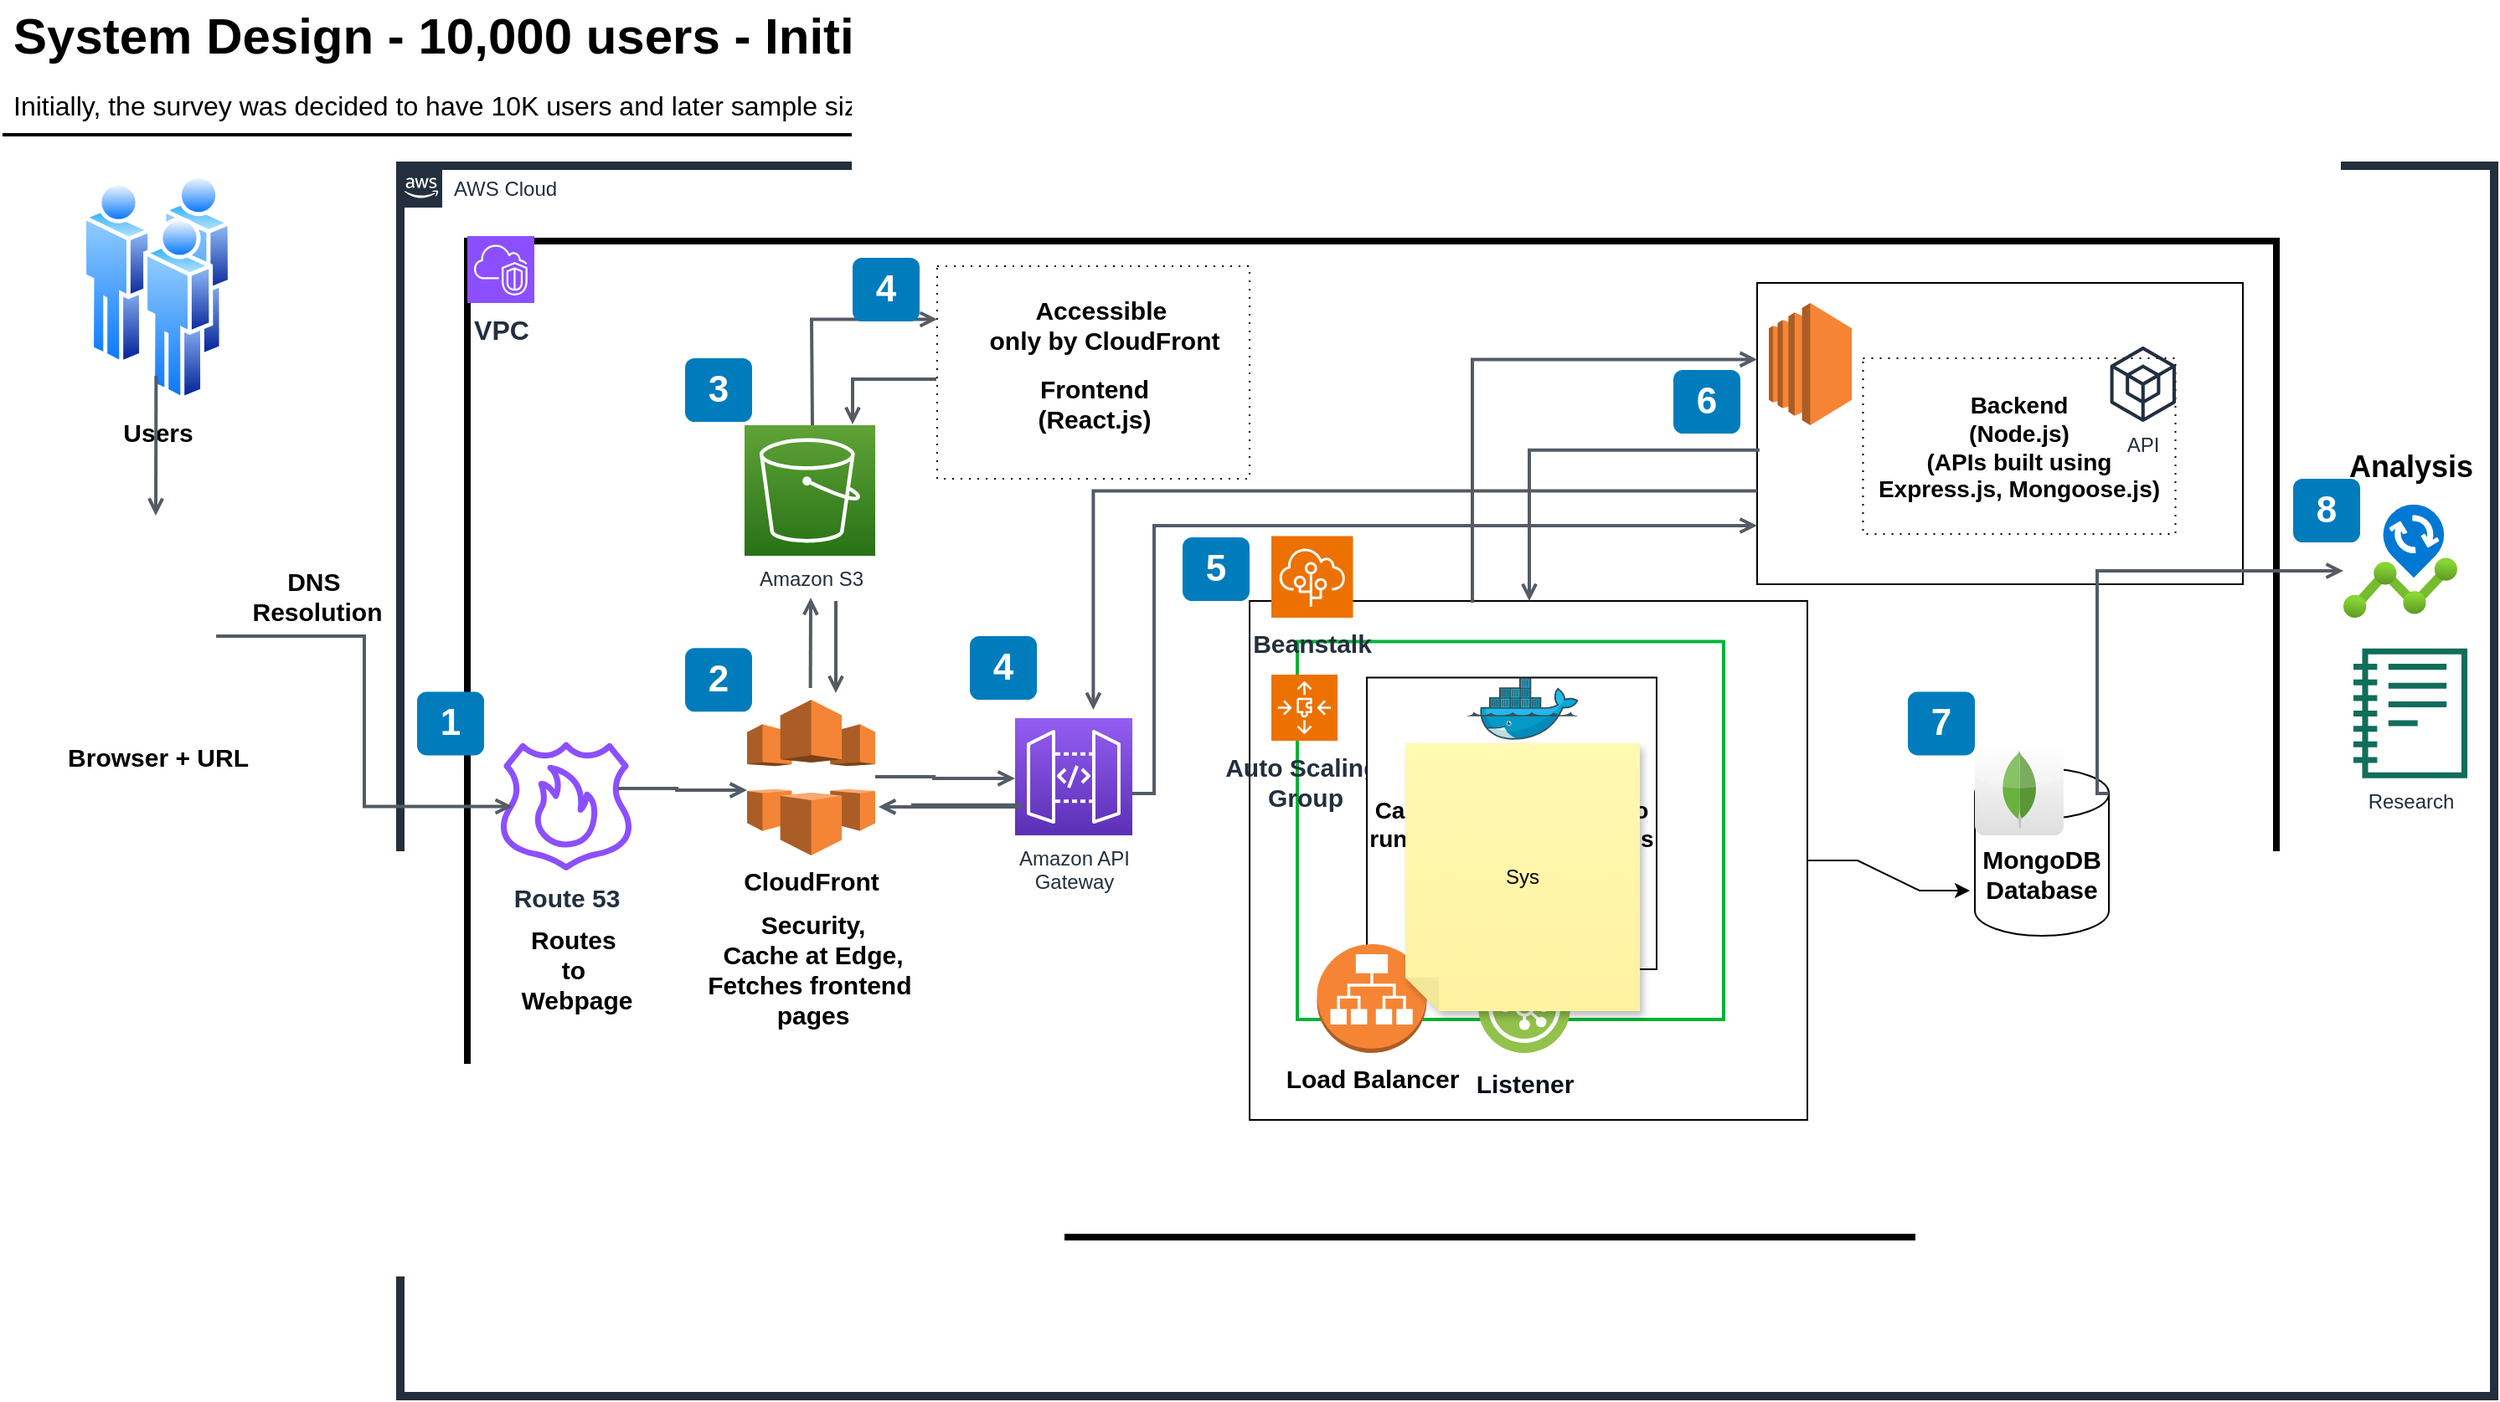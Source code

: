 <mxfile version="24.8.6">
  <diagram id="Ht1M8jgEwFfnCIfOTk4-" name="Page-1">
    <mxGraphModel dx="2059" dy="1114" grid="1" gridSize="10" guides="1" tooltips="1" connect="1" arrows="1" fold="1" page="1" pageScale="1" pageWidth="827" pageHeight="1169" math="0" shadow="0">
      <root>
        <mxCell id="0" />
        <mxCell id="1" parent="0" />
        <mxCell id="jZVaUwOg5UY3L9NAnvdq-71" value="AWS Cloud" style="points=[[0,0],[0.25,0],[0.5,0],[0.75,0],[1,0],[1,0.25],[1,0.5],[1,0.75],[1,1],[0.75,1],[0.5,1],[0.25,1],[0,1],[0,0.75],[0,0.5],[0,0.25]];outlineConnect=0;gradientColor=none;html=1;whiteSpace=wrap;fontSize=12;fontStyle=0;shape=mxgraph.aws4.group;grIcon=mxgraph.aws4.group_aws_cloud_alt;strokeColor=#232F3E;fillColor=none;verticalAlign=top;align=left;spacingLeft=30;fontColor=#232F3E;dashed=0;labelBackgroundColor=none;container=1;pointerEvents=0;collapsible=0;recursiveResize=0;strokeWidth=5;" parent="1" vertex="1">
          <mxGeometry x="270" y="125" width="1250" height="735" as="geometry" />
        </mxCell>
        <mxCell id="NOl0aqLu7fEq007huH1b-121" value="" style="whiteSpace=wrap;html=1;strokeWidth=4;" vertex="1" parent="jZVaUwOg5UY3L9NAnvdq-71">
          <mxGeometry x="40" y="45" width="1080" height="595" as="geometry" />
        </mxCell>
        <mxCell id="NOl0aqLu7fEq007huH1b-137" value="" style="rounded=0;whiteSpace=wrap;html=1;" vertex="1" parent="jZVaUwOg5UY3L9NAnvdq-71">
          <mxGeometry x="810" y="70" width="290" height="180" as="geometry" />
        </mxCell>
        <mxCell id="NOl0aqLu7fEq007huH1b-115" value="" style="rounded=0;whiteSpace=wrap;html=1;" vertex="1" parent="jZVaUwOg5UY3L9NAnvdq-71">
          <mxGeometry x="507" y="260" width="333" height="310" as="geometry" />
        </mxCell>
        <mxCell id="NOl0aqLu7fEq007huH1b-113" value="" style="rounded=0;whiteSpace=wrap;html=1;fillColor=none;strokeColor=#00B336;strokeWidth=2;" vertex="1" parent="jZVaUwOg5UY3L9NAnvdq-71">
          <mxGeometry x="535.5" y="284.25" width="254.5" height="225.75" as="geometry" />
        </mxCell>
        <mxCell id="NOl0aqLu7fEq007huH1b-3" value="Amazon API&lt;br&gt;Gateway&lt;br&gt;" style="outlineConnect=0;fontColor=#232F3E;gradientColor=#945DF2;gradientDirection=north;fillColor=#5A30B5;strokeColor=#ffffff;dashed=0;verticalLabelPosition=bottom;verticalAlign=top;align=center;html=1;fontSize=12;fontStyle=0;aspect=fixed;shape=mxgraph.aws4.resourceIcon;resIcon=mxgraph.aws4.api_gateway;labelBackgroundColor=none;" vertex="1" parent="jZVaUwOg5UY3L9NAnvdq-71">
          <mxGeometry x="367" y="330" width="70" height="70" as="geometry" />
        </mxCell>
        <mxCell id="NOl0aqLu7fEq007huH1b-1" value="&lt;b&gt;&lt;font style=&quot;font-size: 15px;&quot;&gt;CloudFront&lt;/font&gt;&lt;/b&gt;" style="outlineConnect=0;dashed=0;verticalLabelPosition=bottom;verticalAlign=top;align=center;html=1;shape=mxgraph.aws3.cloudfront;fillColor=#F58536;gradientColor=none;" vertex="1" parent="jZVaUwOg5UY3L9NAnvdq-71">
          <mxGeometry x="207" y="319" width="76.5" height="93" as="geometry" />
        </mxCell>
        <mxCell id="jZVaUwOg5UY3L9NAnvdq-136" value="" style="edgeStyle=elbowEdgeStyle;rounded=0;orthogonalLoop=1;jettySize=auto;html=1;endArrow=open;endFill=0;strokeColor=#545B64;strokeWidth=2;fontSize=14;" parent="jZVaUwOg5UY3L9NAnvdq-71" edge="1">
          <mxGeometry relative="1" as="geometry">
            <mxPoint x="244.815" y="312.001" as="sourcePoint" />
            <mxPoint x="244.88" y="258" as="targetPoint" />
          </mxGeometry>
        </mxCell>
        <mxCell id="jZVaUwOg5UY3L9NAnvdq-73" value="Amazon S3" style="outlineConnect=0;fontColor=#232F3E;gradientColor=#60A337;gradientDirection=north;fillColor=#277116;strokeColor=#ffffff;dashed=0;verticalLabelPosition=bottom;verticalAlign=top;align=center;html=1;fontSize=12;fontStyle=0;aspect=fixed;shape=mxgraph.aws4.resourceIcon;resIcon=mxgraph.aws4.s3;labelBackgroundColor=none;" parent="jZVaUwOg5UY3L9NAnvdq-71" vertex="1">
          <mxGeometry x="205.5" y="155" width="78" height="78" as="geometry" />
        </mxCell>
        <mxCell id="NOl0aqLu7fEq007huH1b-28" value="&lt;b&gt;&lt;font style=&quot;font-size: 16px;&quot;&gt;VPC&lt;/font&gt;&lt;/b&gt;" style="sketch=0;points=[[0,0,0],[0.25,0,0],[0.5,0,0],[0.75,0,0],[1,0,0],[0,1,0],[0.25,1,0],[0.5,1,0],[0.75,1,0],[1,1,0],[0,0.25,0],[0,0.5,0],[0,0.75,0],[1,0.25,0],[1,0.5,0],[1,0.75,0]];outlineConnect=0;fontColor=#232F3E;fillColor=#8C4FFF;strokeColor=#ffffff;dashed=0;verticalLabelPosition=bottom;verticalAlign=top;align=center;html=1;fontSize=12;fontStyle=0;aspect=fixed;shape=mxgraph.aws4.resourceIcon;resIcon=mxgraph.aws4.vpc;" vertex="1" parent="jZVaUwOg5UY3L9NAnvdq-71">
          <mxGeometry x="40" y="42" width="40" height="40" as="geometry" />
        </mxCell>
        <mxCell id="NOl0aqLu7fEq007huH1b-91" value="" style="edgeStyle=elbowEdgeStyle;rounded=0;orthogonalLoop=1;jettySize=auto;html=1;endArrow=open;endFill=0;strokeColor=#545B64;strokeWidth=2;fontSize=14;" edge="1" parent="jZVaUwOg5UY3L9NAnvdq-71" target="NOl0aqLu7fEq007huH1b-3">
          <mxGeometry relative="1" as="geometry">
            <mxPoint x="283.5" y="364.94" as="sourcePoint" />
            <mxPoint x="353.55" y="366" as="targetPoint" />
            <Array as="points">
              <mxPoint x="318.55" y="366" />
            </Array>
          </mxGeometry>
        </mxCell>
        <mxCell id="NOl0aqLu7fEq007huH1b-92" value="&lt;b&gt;&lt;font style=&quot;font-size: 15px;&quot;&gt;Beanstalk&lt;/font&gt;&lt;/b&gt;" style="sketch=0;points=[[0,0,0],[0.25,0,0],[0.5,0,0],[0.75,0,0],[1,0,0],[0,1,0],[0.25,1,0],[0.5,1,0],[0.75,1,0],[1,1,0],[0,0.25,0],[0,0.5,0],[0,0.75,0],[1,0.25,0],[1,0.5,0],[1,0.75,0]];outlineConnect=0;fontColor=#232F3E;fillColor=#ED7100;strokeColor=#ffffff;dashed=0;verticalLabelPosition=bottom;verticalAlign=top;align=center;html=1;fontSize=12;fontStyle=0;aspect=fixed;shape=mxgraph.aws4.resourceIcon;resIcon=mxgraph.aws4.elastic_beanstalk;" vertex="1" parent="jZVaUwOg5UY3L9NAnvdq-71">
          <mxGeometry x="520" y="221.25" width="48.75" height="48.75" as="geometry" />
        </mxCell>
        <mxCell id="NOl0aqLu7fEq007huH1b-102" value="&lt;b&gt;&lt;font style=&quot;font-size: 15px;&quot;&gt;Auto Scaling&amp;nbsp;&lt;/font&gt;&lt;/b&gt;&lt;div&gt;&lt;b&gt;&lt;font style=&quot;font-size: 15px;&quot;&gt;Group&lt;/font&gt;&lt;/b&gt;&lt;/div&gt;" style="sketch=0;points=[[0,0,0],[0.25,0,0],[0.5,0,0],[0.75,0,0],[1,0,0],[0,1,0],[0.25,1,0],[0.5,1,0],[0.75,1,0],[1,1,0],[0,0.25,0],[0,0.5,0],[0,0.75,0],[1,0.25,0],[1,0.5,0],[1,0.75,0]];outlineConnect=0;fontColor=#232F3E;fillColor=#ED7100;strokeColor=#ffffff;dashed=0;verticalLabelPosition=bottom;verticalAlign=top;align=center;html=1;fontSize=12;fontStyle=0;aspect=fixed;shape=mxgraph.aws4.resourceIcon;resIcon=mxgraph.aws4.auto_scaling3;" vertex="1" parent="jZVaUwOg5UY3L9NAnvdq-71">
          <mxGeometry x="520" y="304" width="39.5" height="39.5" as="geometry" />
        </mxCell>
        <mxCell id="NOl0aqLu7fEq007huH1b-114" value="&lt;font style=&quot;font-size: 14px;&quot;&gt;&lt;b&gt;Calling EC2 Instances to run the Backend services&lt;/b&gt;&lt;/font&gt;" style="rounded=0;whiteSpace=wrap;html=1;" vertex="1" parent="jZVaUwOg5UY3L9NAnvdq-71">
          <mxGeometry x="577" y="305.75" width="173" height="174.25" as="geometry" />
        </mxCell>
        <mxCell id="NOl0aqLu7fEq007huH1b-97" value="" style="image;sketch=0;aspect=fixed;html=1;points=[];align=center;fontSize=12;image=img/lib/mscae/Docker.svg;" vertex="1" parent="jZVaUwOg5UY3L9NAnvdq-71">
          <mxGeometry x="636.5" y="305.75" width="67" height="54.94" as="geometry" />
        </mxCell>
        <mxCell id="NOl0aqLu7fEq007huH1b-122" value="Backend&lt;br style=&quot;font-size: 14px;&quot;&gt;(Node.js)&lt;br style=&quot;font-size: 14px;&quot;&gt;(APIs built using Express.js, Mongoose.js)" style="rounded=0;whiteSpace=wrap;html=1;dashed=1;dashPattern=1 4;fontStyle=1;fontSize=14;" vertex="1" parent="jZVaUwOg5UY3L9NAnvdq-71">
          <mxGeometry x="873.25" y="115" width="186.5" height="105" as="geometry" />
        </mxCell>
        <mxCell id="NOl0aqLu7fEq007huH1b-125" value="&lt;b&gt;&lt;font style=&quot;font-size: 15px;&quot;&gt;Load Balancer&lt;/font&gt;&lt;/b&gt;" style="outlineConnect=0;dashed=0;verticalLabelPosition=bottom;verticalAlign=top;align=center;html=1;shape=mxgraph.aws3.application_load_balancer;fillColor=#F58534;gradientColor=none;" vertex="1" parent="jZVaUwOg5UY3L9NAnvdq-71">
          <mxGeometry x="547.25" y="465" width="65.5" height="65" as="geometry" />
        </mxCell>
        <mxCell id="NOl0aqLu7fEq007huH1b-126" value="" style="outlineConnect=0;dashed=0;verticalLabelPosition=bottom;verticalAlign=top;align=center;html=1;shape=mxgraph.aws3.ec2;fillColor=#F58534;gradientColor=none;" vertex="1" parent="jZVaUwOg5UY3L9NAnvdq-71">
          <mxGeometry x="817" y="82" width="49.5" height="73" as="geometry" />
        </mxCell>
        <mxCell id="NOl0aqLu7fEq007huH1b-129" value="&lt;b style=&quot;font-size: 15px;&quot;&gt;MongoDB&lt;br&gt;Database&lt;/b&gt;" style="shape=cylinder3;whiteSpace=wrap;html=1;boundedLbl=1;backgroundOutline=1;size=15;" vertex="1" parent="jZVaUwOg5UY3L9NAnvdq-71">
          <mxGeometry x="940" y="360" width="80" height="100" as="geometry" />
        </mxCell>
        <mxCell id="NOl0aqLu7fEq007huH1b-130" value="" style="dashed=0;outlineConnect=0;html=1;align=center;labelPosition=center;verticalLabelPosition=bottom;verticalAlign=top;shape=mxgraph.webicons.mongodb;gradientColor=#DFDEDE" vertex="1" parent="jZVaUwOg5UY3L9NAnvdq-71">
          <mxGeometry x="940" y="345.1" width="53" height="54.9" as="geometry" />
        </mxCell>
        <mxCell id="NOl0aqLu7fEq007huH1b-131" style="edgeStyle=entityRelationEdgeStyle;rounded=0;orthogonalLoop=1;jettySize=auto;html=1;" edge="1" parent="jZVaUwOg5UY3L9NAnvdq-71" source="NOl0aqLu7fEq007huH1b-115">
          <mxGeometry relative="1" as="geometry">
            <mxPoint x="937" y="433" as="targetPoint" />
            <Array as="points">
              <mxPoint x="827" y="415" />
            </Array>
          </mxGeometry>
        </mxCell>
        <mxCell id="jZVaUwOg5UY3L9NAnvdq-155" value="" style="edgeStyle=elbowEdgeStyle;rounded=0;orthogonalLoop=1;jettySize=auto;html=1;endArrow=open;endFill=0;strokeColor=#545B64;strokeWidth=2;fontSize=14;exitX=0.403;exitY=0;exitDx=0;exitDy=0;exitPerimeter=0;" parent="jZVaUwOg5UY3L9NAnvdq-71" source="NOl0aqLu7fEq007huH1b-115" edge="1">
          <mxGeometry relative="1" as="geometry">
            <mxPoint x="810" y="115.69" as="targetPoint" />
            <mxPoint x="640.423" y="250.0" as="sourcePoint" />
            <Array as="points">
              <mxPoint x="640" y="142.69" />
            </Array>
          </mxGeometry>
        </mxCell>
        <mxCell id="NOl0aqLu7fEq007huH1b-139" value="&lt;font color=&quot;#091019&quot; style=&quot;font-size: 15px;&quot;&gt;&lt;b&gt;Listener&lt;/b&gt;&lt;/font&gt;" style="image;aspect=fixed;perimeter=ellipsePerimeter;html=1;align=center;shadow=0;dashed=0;fontColor=#4277BB;labelBackgroundColor=default;fontSize=12;spacingTop=3;image=img/lib/ibm/vpc/LoadBalancerListener.svg;" vertex="1" parent="jZVaUwOg5UY3L9NAnvdq-71">
          <mxGeometry x="643.5" y="475" width="55" height="55" as="geometry" />
        </mxCell>
        <mxCell id="NOl0aqLu7fEq007huH1b-140" value="&lt;div&gt;&lt;b style=&quot;font-size: 15px;&quot;&gt;&lt;font style=&quot;font-size: 15px;&quot;&gt;&lt;br&gt;&lt;/font&gt;&lt;/b&gt;&lt;/div&gt;&lt;b style=&quot;font-size: 15px;&quot;&gt;&lt;font style=&quot;font-size: 15px;&quot;&gt;&lt;div&gt;&lt;b style=&quot;font-size: 15px;&quot;&gt;&lt;font style=&quot;font-size: 15px;&quot;&gt;&lt;br&gt;&lt;/font&gt;&lt;/b&gt;&lt;/div&gt;Frontend&lt;/font&gt;&lt;/b&gt;&lt;div style=&quot;font-size: 15px;&quot;&gt;&lt;b style=&quot;&quot;&gt;&lt;font style=&quot;font-size: 15px;&quot;&gt;(React.js)&lt;/font&gt;&lt;/b&gt;&lt;/div&gt;" style="rounded=0;whiteSpace=wrap;html=1;dashed=1;dashPattern=1 4;" vertex="1" parent="jZVaUwOg5UY3L9NAnvdq-71">
          <mxGeometry x="320.5" y="60" width="186.5" height="127" as="geometry" />
        </mxCell>
        <mxCell id="NOl0aqLu7fEq007huH1b-141" value="" style="edgeStyle=elbowEdgeStyle;rounded=0;orthogonalLoop=1;jettySize=auto;html=1;endArrow=open;endFill=0;strokeColor=#545B64;strokeWidth=2;fontSize=14;entryX=0;entryY=0.25;entryDx=0;entryDy=0;" edge="1" parent="jZVaUwOg5UY3L9NAnvdq-71" target="NOl0aqLu7fEq007huH1b-140">
          <mxGeometry relative="1" as="geometry">
            <mxPoint x="307" y="105" as="targetPoint" />
            <mxPoint x="246" y="155" as="sourcePoint" />
            <Array as="points">
              <mxPoint x="245.5" y="132" />
            </Array>
          </mxGeometry>
        </mxCell>
        <mxCell id="NOl0aqLu7fEq007huH1b-144" value="&lt;b&gt;&lt;font style=&quot;font-size: 15px;&quot;&gt;Route 53&lt;/font&gt;&lt;/b&gt;" style="sketch=0;outlineConnect=0;fontColor=#232F3E;gradientColor=none;fillColor=#8C4FFF;strokeColor=none;dashed=0;verticalLabelPosition=bottom;verticalAlign=top;align=center;html=1;fontSize=12;fontStyle=0;aspect=fixed;pointerEvents=1;shape=mxgraph.aws4.route_53_resolver_dns_firewall;" vertex="1" parent="jZVaUwOg5UY3L9NAnvdq-71">
          <mxGeometry x="60" y="343.5" width="78" height="78" as="geometry" />
        </mxCell>
        <mxCell id="NOl0aqLu7fEq007huH1b-145" value="" style="edgeStyle=elbowEdgeStyle;rounded=0;orthogonalLoop=1;jettySize=auto;html=1;endArrow=open;endFill=0;strokeColor=#545B64;strokeWidth=2;fontSize=14;" edge="1" parent="jZVaUwOg5UY3L9NAnvdq-71" target="NOl0aqLu7fEq007huH1b-1">
          <mxGeometry relative="1" as="geometry">
            <mxPoint x="130" y="371.99" as="sourcePoint" />
            <mxPoint x="200.05" y="373.05" as="targetPoint" />
            <Array as="points">
              <mxPoint x="165.05" y="373.05" />
            </Array>
          </mxGeometry>
        </mxCell>
        <mxCell id="-QjtrjUzRDEMRZ5MF8oH-36" value="1" style="rounded=1;whiteSpace=wrap;html=1;fillColor=#007CBD;strokeColor=none;fontColor=#FFFFFF;fontStyle=1;fontSize=22;labelBackgroundColor=none;" parent="jZVaUwOg5UY3L9NAnvdq-71" vertex="1">
          <mxGeometry x="10" y="314.22" width="40" height="38" as="geometry" />
        </mxCell>
        <mxCell id="-QjtrjUzRDEMRZ5MF8oH-37" value="2" style="rounded=1;whiteSpace=wrap;html=1;fillColor=#007CBD;strokeColor=none;fontColor=#FFFFFF;fontStyle=1;fontSize=22;labelBackgroundColor=none;" parent="jZVaUwOg5UY3L9NAnvdq-71" vertex="1">
          <mxGeometry x="170" y="288.13" width="40" height="38" as="geometry" />
        </mxCell>
        <mxCell id="-QjtrjUzRDEMRZ5MF8oH-38" value="3" style="rounded=1;whiteSpace=wrap;html=1;fillColor=#007CBD;strokeColor=none;fontColor=#FFFFFF;fontStyle=1;fontSize=22;labelBackgroundColor=none;" parent="jZVaUwOg5UY3L9NAnvdq-71" vertex="1">
          <mxGeometry x="170" y="115" width="40" height="38" as="geometry" />
        </mxCell>
        <mxCell id="-QjtrjUzRDEMRZ5MF8oH-39" value="4" style="rounded=1;whiteSpace=wrap;html=1;fillColor=#007CBD;strokeColor=none;fontColor=#FFFFFF;fontStyle=1;fontSize=22;labelBackgroundColor=none;" parent="jZVaUwOg5UY3L9NAnvdq-71" vertex="1">
          <mxGeometry x="270" y="55" width="40" height="38" as="geometry" />
        </mxCell>
        <mxCell id="NOl0aqLu7fEq007huH1b-149" value="" style="edgeStyle=elbowEdgeStyle;rounded=0;orthogonalLoop=1;jettySize=auto;html=1;endArrow=open;endFill=0;strokeColor=#545B64;strokeWidth=2;fontSize=14;entryX=0;entryY=0.75;entryDx=0;entryDy=0;" edge="1" parent="jZVaUwOg5UY3L9NAnvdq-71">
          <mxGeometry relative="1" as="geometry">
            <mxPoint x="437" y="375" as="sourcePoint" />
            <mxPoint x="810" y="215" as="targetPoint" />
            <Array as="points">
              <mxPoint x="450" y="225" />
            </Array>
          </mxGeometry>
        </mxCell>
        <mxCell id="jZVaUwOg5UY3L9NAnvdq-94" value="API&lt;br&gt;" style="outlineConnect=0;fontColor=#232F3E;gradientColor=none;fillColor=#232F3E;strokeColor=none;dashed=0;verticalLabelPosition=bottom;verticalAlign=top;align=center;html=1;fontSize=12;fontStyle=0;aspect=fixed;pointerEvents=1;shape=mxgraph.aws4.external_sdk;labelBackgroundColor=none;" parent="jZVaUwOg5UY3L9NAnvdq-71" vertex="1">
          <mxGeometry x="1020.77" y="108" width="39.23" height="45" as="geometry" />
        </mxCell>
        <mxCell id="jZVaUwOg5UY3L9NAnvdq-100" value="Research&lt;br&gt;" style="outlineConnect=0;fontColor=#232F3E;gradientColor=none;fillColor=#116D5B;strokeColor=none;dashed=0;verticalLabelPosition=bottom;verticalAlign=top;align=center;html=1;fontSize=12;fontStyle=0;aspect=fixed;pointerEvents=1;shape=mxgraph.aws4.sagemaker_notebook;labelBackgroundColor=none;" parent="jZVaUwOg5UY3L9NAnvdq-71" vertex="1">
          <mxGeometry x="1166" y="288.13" width="68" height="78" as="geometry" />
        </mxCell>
        <mxCell id="NOl0aqLu7fEq007huH1b-153" value="" style="image;aspect=fixed;html=1;points=[];align=center;fontSize=12;image=img/lib/azure2/devops/Change_Analysis.svg;" vertex="1" parent="jZVaUwOg5UY3L9NAnvdq-71">
          <mxGeometry x="1160" y="202.32" width="68" height="67.68" as="geometry" />
        </mxCell>
        <mxCell id="NOl0aqLu7fEq007huH1b-162" value="&lt;b&gt;&lt;font style=&quot;font-size: 18px;&quot;&gt;Analysis&lt;/font&gt;&lt;/b&gt;" style="text;html=1;align=center;verticalAlign=middle;resizable=0;points=[];autosize=1;strokeColor=none;fillColor=none;" vertex="1" parent="jZVaUwOg5UY3L9NAnvdq-71">
          <mxGeometry x="1150" y="160" width="100" height="40" as="geometry" />
        </mxCell>
        <mxCell id="-QjtrjUzRDEMRZ5MF8oH-40" value="4" style="rounded=1;whiteSpace=wrap;html=1;fillColor=#007CBD;strokeColor=none;fontColor=#FFFFFF;fontStyle=1;fontSize=22;labelBackgroundColor=none;" parent="jZVaUwOg5UY3L9NAnvdq-71" vertex="1">
          <mxGeometry x="340" y="281" width="40" height="38" as="geometry" />
        </mxCell>
        <mxCell id="NOl0aqLu7fEq007huH1b-169" value="5" style="rounded=1;whiteSpace=wrap;html=1;fillColor=#007CBD;strokeColor=none;fontColor=#FFFFFF;fontStyle=1;fontSize=22;labelBackgroundColor=none;" vertex="1" parent="jZVaUwOg5UY3L9NAnvdq-71">
          <mxGeometry x="467" y="222" width="40" height="38" as="geometry" />
        </mxCell>
        <mxCell id="NOl0aqLu7fEq007huH1b-170" value="6" style="rounded=1;whiteSpace=wrap;html=1;fillColor=#007CBD;strokeColor=none;fontColor=#FFFFFF;fontStyle=1;fontSize=22;labelBackgroundColor=none;" vertex="1" parent="jZVaUwOg5UY3L9NAnvdq-71">
          <mxGeometry x="760" y="122" width="40" height="38" as="geometry" />
        </mxCell>
        <mxCell id="-QjtrjUzRDEMRZ5MF8oH-42" value="7" style="rounded=1;whiteSpace=wrap;html=1;fillColor=#007CBD;strokeColor=none;fontColor=#FFFFFF;fontStyle=1;fontSize=22;labelBackgroundColor=none;" parent="jZVaUwOg5UY3L9NAnvdq-71" vertex="1">
          <mxGeometry x="900" y="314.22" width="40" height="38" as="geometry" />
        </mxCell>
        <mxCell id="NOl0aqLu7fEq007huH1b-173" value="8" style="rounded=1;whiteSpace=wrap;html=1;fillColor=#007CBD;strokeColor=none;fontColor=#FFFFFF;fontStyle=1;fontSize=22;labelBackgroundColor=none;" vertex="1" parent="jZVaUwOg5UY3L9NAnvdq-71">
          <mxGeometry x="1130" y="187" width="40" height="38" as="geometry" />
        </mxCell>
        <mxCell id="NOl0aqLu7fEq007huH1b-175" value="&lt;b&gt;&lt;font style=&quot;font-size: 15px;&quot;&gt;Routes&amp;nbsp;&lt;br&gt;to&amp;nbsp;&lt;br&gt;Webpage&lt;/font&gt;&lt;/b&gt;" style="text;html=1;align=center;verticalAlign=middle;resizable=0;points=[];autosize=1;strokeColor=none;fillColor=none;" vertex="1" parent="jZVaUwOg5UY3L9NAnvdq-71">
          <mxGeometry x="60" y="445" width="90" height="70" as="geometry" />
        </mxCell>
        <mxCell id="NOl0aqLu7fEq007huH1b-176" value="&lt;span style=&quot;font-size: 15px;&quot;&gt;&lt;b&gt;Security,&lt;br&gt;Cache at Edge,&lt;br&gt;Fetches frontend&amp;nbsp;&lt;/b&gt;&lt;/span&gt;&lt;div&gt;&lt;span style=&quot;font-size: 15px;&quot;&gt;&lt;b&gt;pages&lt;/b&gt;&lt;/span&gt;&lt;/div&gt;" style="text;html=1;align=center;verticalAlign=middle;resizable=0;points=[];autosize=1;strokeColor=none;fillColor=none;" vertex="1" parent="jZVaUwOg5UY3L9NAnvdq-71">
          <mxGeometry x="170.5" y="435" width="150" height="90" as="geometry" />
        </mxCell>
        <mxCell id="NOl0aqLu7fEq007huH1b-177" value="" style="edgeStyle=elbowEdgeStyle;rounded=0;orthogonalLoop=1;jettySize=auto;html=1;endArrow=open;endFill=0;strokeColor=#545B64;strokeWidth=2;fontSize=14;" edge="1" parent="jZVaUwOg5UY3L9NAnvdq-71">
          <mxGeometry relative="1" as="geometry">
            <mxPoint x="259.998" y="260" as="sourcePoint" />
            <mxPoint x="260" y="315" as="targetPoint" />
            <Array as="points">
              <mxPoint x="260" y="295" />
            </Array>
          </mxGeometry>
        </mxCell>
        <mxCell id="NOl0aqLu7fEq007huH1b-178" value="" style="edgeStyle=elbowEdgeStyle;rounded=0;orthogonalLoop=1;jettySize=auto;html=1;endArrow=open;endFill=0;strokeColor=#545B64;strokeWidth=2;fontSize=14;" edge="1" parent="jZVaUwOg5UY3L9NAnvdq-71">
          <mxGeometry relative="1" as="geometry">
            <mxPoint x="320" y="127.5" as="sourcePoint" />
            <mxPoint x="270" y="154.5" as="targetPoint" />
            <Array as="points">
              <mxPoint x="270" y="127.5" />
            </Array>
          </mxGeometry>
        </mxCell>
        <mxCell id="NOl0aqLu7fEq007huH1b-181" value="" style="edgeStyle=elbowEdgeStyle;rounded=0;orthogonalLoop=1;jettySize=auto;html=1;endArrow=open;endFill=0;strokeColor=#545B64;strokeWidth=2;fontSize=14;" edge="1" parent="jZVaUwOg5UY3L9NAnvdq-71">
          <mxGeometry relative="1" as="geometry">
            <mxPoint x="304.95" y="381.88" as="sourcePoint" />
            <mxPoint x="285.45" y="382.94" as="targetPoint" />
            <Array as="points">
              <mxPoint x="370" y="383" />
            </Array>
          </mxGeometry>
        </mxCell>
        <mxCell id="NOl0aqLu7fEq007huH1b-182" value="" style="edgeStyle=elbowEdgeStyle;rounded=0;orthogonalLoop=1;jettySize=auto;html=1;endArrow=open;endFill=0;strokeColor=#545B64;strokeWidth=2;fontSize=14;exitX=-0.008;exitY=0.673;exitDx=0;exitDy=0;exitPerimeter=0;" edge="1" parent="jZVaUwOg5UY3L9NAnvdq-71">
          <mxGeometry relative="1" as="geometry">
            <mxPoint x="810.0" y="194.27" as="sourcePoint" />
            <mxPoint x="414" y="325" as="targetPoint" />
            <Array as="points">
              <mxPoint x="413.7" y="196.13" />
            </Array>
          </mxGeometry>
        </mxCell>
        <mxCell id="NOl0aqLu7fEq007huH1b-186" value="" style="edgeStyle=elbowEdgeStyle;rounded=0;orthogonalLoop=1;jettySize=auto;html=1;endArrow=open;endFill=0;strokeColor=#545B64;strokeWidth=2;fontSize=14;exitX=0.005;exitY=0.555;exitDx=0;exitDy=0;exitPerimeter=0;entryX=0.5;entryY=0;entryDx=0;entryDy=0;" edge="1" parent="jZVaUwOg5UY3L9NAnvdq-71" source="NOl0aqLu7fEq007huH1b-137" target="NOl0aqLu7fEq007huH1b-115">
          <mxGeometry relative="1" as="geometry">
            <mxPoint x="1107.0" y="170" as="sourcePoint" />
            <mxPoint x="757" y="190" as="targetPoint" />
            <Array as="points">
              <mxPoint x="674" y="205" />
            </Array>
          </mxGeometry>
        </mxCell>
        <mxCell id="NOl0aqLu7fEq007huH1b-187" value="&lt;span style=&quot;font-size: 15px;&quot;&gt;&lt;b&gt;Accessible&amp;nbsp;&lt;/b&gt;&lt;/span&gt;&lt;div&gt;&lt;span style=&quot;font-size: 15px;&quot;&gt;&lt;b&gt;only by CloudFront&lt;/b&gt;&lt;/span&gt;&lt;/div&gt;" style="text;html=1;align=center;verticalAlign=middle;resizable=0;points=[];autosize=1;strokeColor=none;fillColor=none;" vertex="1" parent="jZVaUwOg5UY3L9NAnvdq-71">
          <mxGeometry x="340" y="70" width="160" height="50" as="geometry" />
        </mxCell>
        <mxCell id="-QjtrjUzRDEMRZ5MF8oH-47" value="System Design - 10,000 users - Initial Decision" style="text;html=1;resizable=0;points=[];autosize=1;align=left;verticalAlign=top;spacingTop=-4;fontSize=30;fontStyle=1;labelBackgroundColor=none;" parent="1" vertex="1">
          <mxGeometry x="36.5" y="26.5" width="650" height="40" as="geometry" />
        </mxCell>
        <mxCell id="-QjtrjUzRDEMRZ5MF8oH-48" value="Initially, the survey was decided to have 10K users and later sample size changed to 2M+ users." style="text;html=1;resizable=0;points=[];autosize=1;align=left;verticalAlign=top;spacingTop=-4;fontSize=16;labelBackgroundColor=none;" parent="1" vertex="1">
          <mxGeometry x="36.5" y="76.5" width="700" height="30" as="geometry" />
        </mxCell>
        <mxCell id="SCVMTBWpLvtzJIhz15lM-1" value="" style="line;strokeWidth=2;html=1;fontSize=14;labelBackgroundColor=none;" parent="1" vertex="1">
          <mxGeometry x="32.5" y="101.5" width="1060" height="10" as="geometry" />
        </mxCell>
        <mxCell id="NOl0aqLu7fEq007huH1b-6" value="&lt;b&gt;&lt;font style=&quot;font-size: 15px;&quot;&gt;Users&lt;/font&gt;&lt;/b&gt;" style="image;aspect=fixed;perimeter=ellipsePerimeter;html=1;align=center;shadow=0;dashed=0;spacingTop=3;image=img/lib/active_directory/users.svg;" vertex="1" parent="1">
          <mxGeometry x="80" y="130" width="89.43" height="135.5" as="geometry" />
        </mxCell>
        <mxCell id="NOl0aqLu7fEq007huH1b-7" value="&lt;b&gt;&lt;font style=&quot;font-size: 15px;&quot;&gt;Browser + URL&lt;/font&gt;&lt;/b&gt;" style="shape=image;html=1;verticalAlign=top;verticalLabelPosition=bottom;labelBackgroundColor=#ffffff;imageAspect=0;aspect=fixed;image=https://cdn1.iconfinder.com/data/icons/KDE_Crystal_Diamond_2.5_Classical_Mod/128x128/mimetypes/html.png" vertex="1" parent="1">
          <mxGeometry x="60.72" y="334.5" width="128" height="128" as="geometry" />
        </mxCell>
        <mxCell id="NOl0aqLu7fEq007huH1b-8" value="" style="edgeStyle=elbowEdgeStyle;rounded=0;orthogonalLoop=1;jettySize=auto;html=1;endArrow=open;endFill=0;strokeColor=#545B64;strokeWidth=2;fontSize=14;" edge="1" parent="1">
          <mxGeometry relative="1" as="geometry">
            <mxPoint x="124.188" y="250.5" as="sourcePoint" />
            <mxPoint x="124.188" y="334" as="targetPoint" />
          </mxGeometry>
        </mxCell>
        <mxCell id="jZVaUwOg5UY3L9NAnvdq-111" value="" style="edgeStyle=elbowEdgeStyle;rounded=0;orthogonalLoop=1;jettySize=auto;html=1;endArrow=open;endFill=0;strokeColor=#545B64;strokeWidth=2;fontSize=14;entryX=0;entryY=0.75;entryDx=0;entryDy=0;" parent="1" edge="1">
          <mxGeometry relative="1" as="geometry">
            <mxPoint x="160" y="405.94" as="sourcePoint" />
            <mxPoint x="337" y="507.75" as="targetPoint" />
          </mxGeometry>
        </mxCell>
        <mxCell id="NOl0aqLu7fEq007huH1b-151" value="" style="edgeStyle=elbowEdgeStyle;rounded=0;orthogonalLoop=1;jettySize=auto;html=1;endArrow=open;endFill=0;strokeColor=#545B64;strokeWidth=2;fontSize=14;exitX=1;exitY=0;exitDx=0;exitDy=15;exitPerimeter=0;" edge="1" parent="1" source="NOl0aqLu7fEq007huH1b-129">
          <mxGeometry relative="1" as="geometry">
            <mxPoint x="1283" y="460" as="sourcePoint" />
            <mxPoint x="1430" y="367" as="targetPoint" />
            <Array as="points">
              <mxPoint x="1283" y="377" />
            </Array>
          </mxGeometry>
        </mxCell>
        <mxCell id="NOl0aqLu7fEq007huH1b-174" value="&lt;b&gt;&lt;font style=&quot;font-size: 15px;&quot;&gt;DNS&amp;nbsp;&lt;/font&gt;&lt;/b&gt;&lt;div&gt;&lt;b&gt;&lt;font style=&quot;font-size: 15px;&quot;&gt;Resolution&lt;/font&gt;&lt;/b&gt;&lt;/div&gt;" style="text;html=1;align=center;verticalAlign=middle;resizable=0;points=[];autosize=1;strokeColor=none;fillColor=none;" vertex="1" parent="1">
          <mxGeometry x="170" y="357" width="100" height="50" as="geometry" />
        </mxCell>
        <mxCell id="NOl0aqLu7fEq007huH1b-188" value="Sys" style="shape=note;whiteSpace=wrap;html=1;backgroundOutline=1;fontColor=#000000;darkOpacity=0.05;fillColor=#FFF9B2;strokeColor=none;fillStyle=solid;direction=west;gradientDirection=north;gradientColor=#FFF2A1;shadow=1;size=20;pointerEvents=1;" vertex="1" parent="1">
          <mxGeometry x="870" y="470" width="140" height="160" as="geometry" />
        </mxCell>
      </root>
    </mxGraphModel>
  </diagram>
</mxfile>
